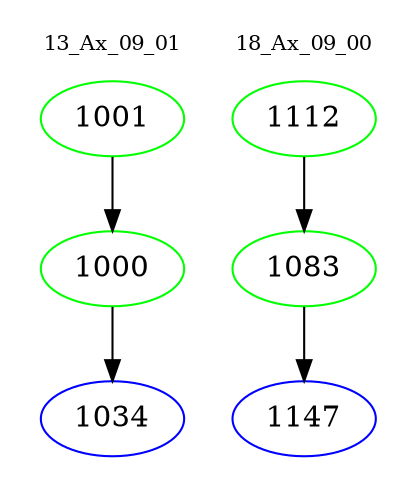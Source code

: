 digraph{
subgraph cluster_0 {
color = white
label = "13_Ax_09_01";
fontsize=10;
T0_1001 [label="1001", color="green"]
T0_1001 -> T0_1000 [color="black"]
T0_1000 [label="1000", color="green"]
T0_1000 -> T0_1034 [color="black"]
T0_1034 [label="1034", color="blue"]
}
subgraph cluster_1 {
color = white
label = "18_Ax_09_00";
fontsize=10;
T1_1112 [label="1112", color="green"]
T1_1112 -> T1_1083 [color="black"]
T1_1083 [label="1083", color="green"]
T1_1083 -> T1_1147 [color="black"]
T1_1147 [label="1147", color="blue"]
}
}
